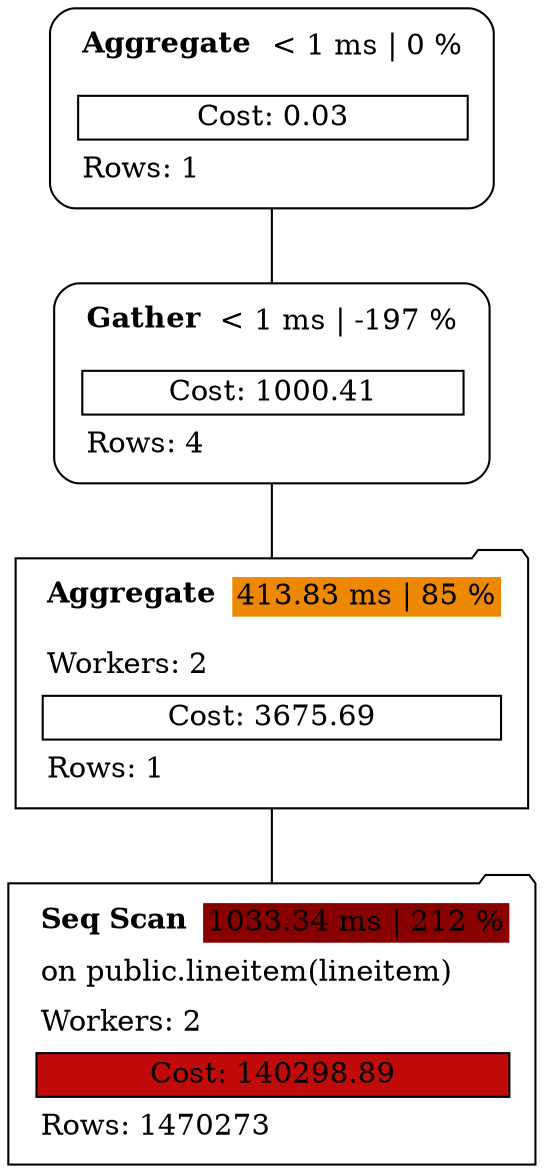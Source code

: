 graph explain {
    node0[label=<<table border="0" cellborder="0" cellspacing="5"><tr><td align="left"><b>Aggregate</b></td><td>&lt; 1 ms | 0 %</td></tr><tr><td colspan="2" align="left"></td></tr><tr><td colspan="2" border="1" >Cost: 0.03</td></tr><tr><td colspan="2" align="left">Rows: 1</td></tr></table>>][style="rounded"][shape="box"];
    node1[label=<<table border="0" cellborder="0" cellspacing="5"><tr><td align="left"><b>Gather</b></td><td>&lt; 1 ms | -197 %</td></tr><tr><td colspan="2" align="left"></td></tr><tr><td colspan="2" border="1" >Cost: 1000.41</td></tr><tr><td colspan="2" align="left">Rows: 4</td></tr></table>>][style="rounded"][shape="box"];
    node2[label=<<table border="0" cellborder="0" cellspacing="5"><tr><td align="left"><b>Aggregate</b></td><td bgcolor="#ee8800">413.83 ms | 85 %</td></tr><tr><td colspan="2" align="left"></td></tr><tr><td colspan="2" align="left">Workers: 2</td></tr><tr><td colspan="2" border="1" >Cost: 3675.69</td></tr><tr><td colspan="2" align="left">Rows: 1</td></tr></table>>][style="rounded"][shape="folder"];
    node3[label=<<table border="0" cellborder="0" cellspacing="5"><tr><td align="left"><b>Seq Scan</b></td><td bgcolor="#880000">1033.34 ms | 212 %</td></tr><tr><td colspan="2" align="left">on public.lineitem(lineitem)</td></tr><tr><td colspan="2" align="left">Workers: 2</td></tr><tr><td colspan="2" border="1" bgcolor="#c10a0a">Cost: 140298.89</td></tr><tr><td colspan="2" align="left">Rows: 1470273</td></tr></table>>][style="rounded"][shape="folder"];
    node0 -- node1[label=""];
    node1 -- node2[label=""];
    node2 -- node3[label=""];
}
